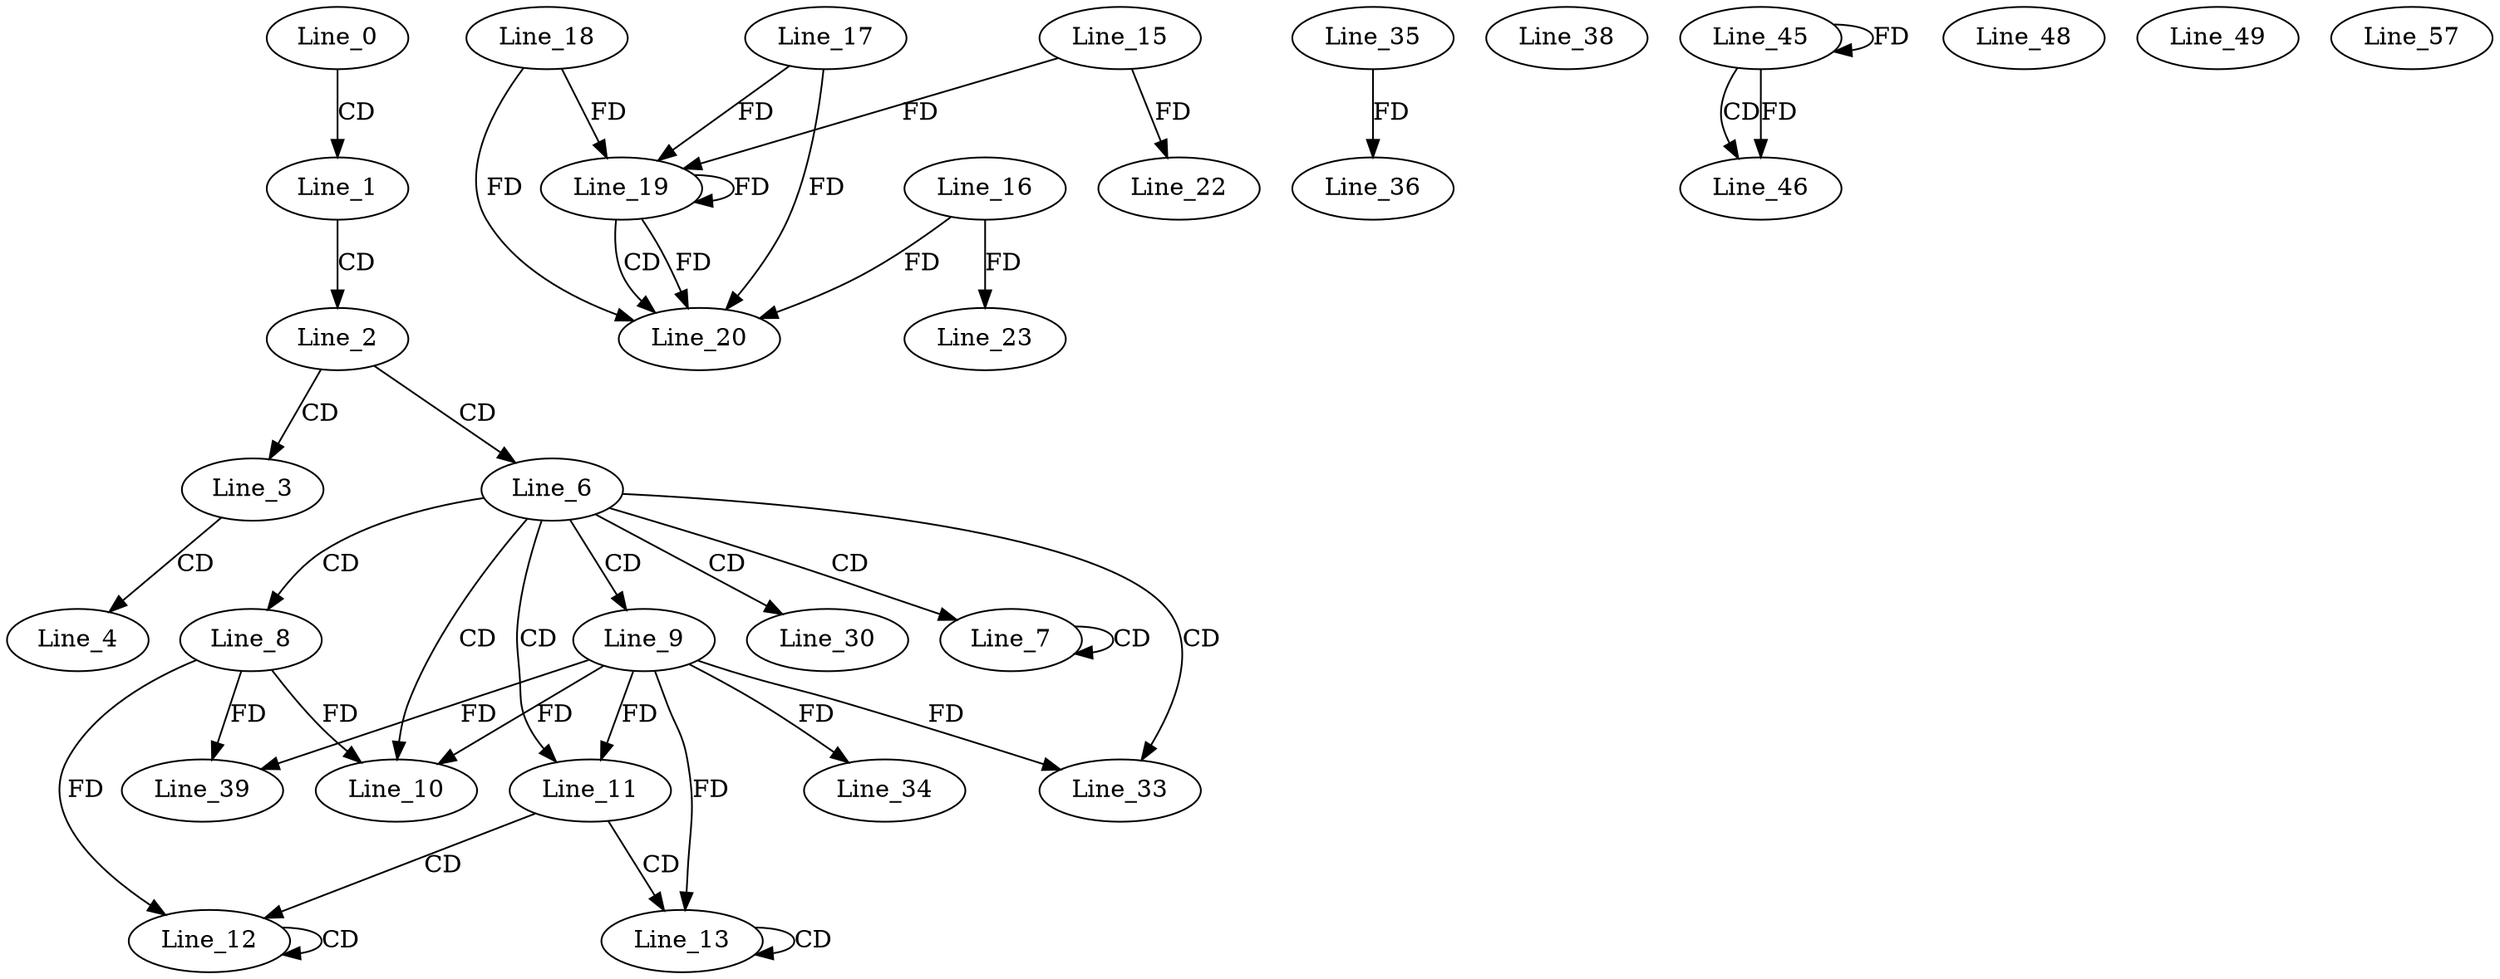 digraph G {
  Line_0;
  Line_1;
  Line_2;
  Line_3;
  Line_4;
  Line_6;
  Line_7;
  Line_7;
  Line_8;
  Line_9;
  Line_10;
  Line_10;
  Line_10;
  Line_11;
  Line_11;
  Line_12;
  Line_12;
  Line_13;
  Line_13;
  Line_19;
  Line_18;
  Line_19;
  Line_15;
  Line_17;
  Line_19;
  Line_20;
  Line_16;
  Line_22;
  Line_23;
  Line_30;
  Line_33;
  Line_34;
  Line_34;
  Line_35;
  Line_36;
  Line_38;
  Line_39;
  Line_39;
  Line_45;
  Line_45;
  Line_45;
  Line_46;
  Line_48;
  Line_49;
  Line_57;
  Line_0 -> Line_1 [ label="CD" ];
  Line_1 -> Line_2 [ label="CD" ];
  Line_2 -> Line_3 [ label="CD" ];
  Line_3 -> Line_4 [ label="CD" ];
  Line_2 -> Line_6 [ label="CD" ];
  Line_6 -> Line_7 [ label="CD" ];
  Line_7 -> Line_7 [ label="CD" ];
  Line_6 -> Line_8 [ label="CD" ];
  Line_6 -> Line_9 [ label="CD" ];
  Line_6 -> Line_10 [ label="CD" ];
  Line_9 -> Line_10 [ label="FD" ];
  Line_8 -> Line_10 [ label="FD" ];
  Line_6 -> Line_11 [ label="CD" ];
  Line_9 -> Line_11 [ label="FD" ];
  Line_11 -> Line_12 [ label="CD" ];
  Line_12 -> Line_12 [ label="CD" ];
  Line_8 -> Line_12 [ label="FD" ];
  Line_11 -> Line_13 [ label="CD" ];
  Line_13 -> Line_13 [ label="CD" ];
  Line_9 -> Line_13 [ label="FD" ];
  Line_19 -> Line_19 [ label="FD" ];
  Line_18 -> Line_19 [ label="FD" ];
  Line_15 -> Line_19 [ label="FD" ];
  Line_17 -> Line_19 [ label="FD" ];
  Line_19 -> Line_20 [ label="CD" ];
  Line_16 -> Line_20 [ label="FD" ];
  Line_17 -> Line_20 [ label="FD" ];
  Line_19 -> Line_20 [ label="FD" ];
  Line_18 -> Line_20 [ label="FD" ];
  Line_15 -> Line_22 [ label="FD" ];
  Line_16 -> Line_23 [ label="FD" ];
  Line_6 -> Line_30 [ label="CD" ];
  Line_6 -> Line_33 [ label="CD" ];
  Line_9 -> Line_33 [ label="FD" ];
  Line_9 -> Line_34 [ label="FD" ];
  Line_35 -> Line_36 [ label="FD" ];
  Line_9 -> Line_39 [ label="FD" ];
  Line_8 -> Line_39 [ label="FD" ];
  Line_45 -> Line_45 [ label="FD" ];
  Line_45 -> Line_46 [ label="CD" ];
  Line_45 -> Line_46 [ label="FD" ];
}
